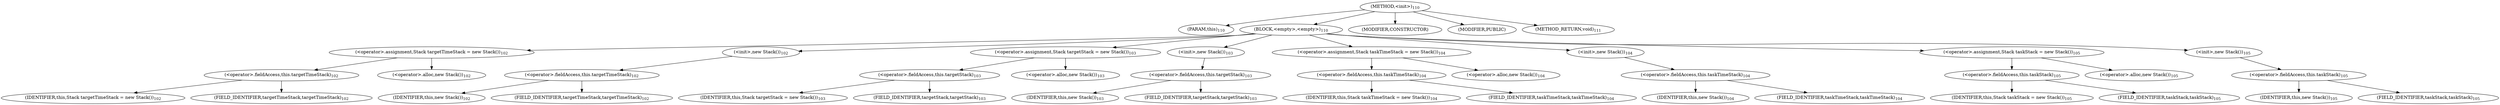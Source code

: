 digraph "&lt;init&gt;" {  
"99" [label = <(METHOD,&lt;init&gt;)<SUB>110</SUB>> ]
"100" [label = <(PARAM,this)<SUB>110</SUB>> ]
"101" [label = <(BLOCK,&lt;empty&gt;,&lt;empty&gt;)<SUB>110</SUB>> ]
"102" [label = <(&lt;operator&gt;.assignment,Stack targetTimeStack = new Stack())<SUB>102</SUB>> ]
"103" [label = <(&lt;operator&gt;.fieldAccess,this.targetTimeStack)<SUB>102</SUB>> ]
"104" [label = <(IDENTIFIER,this,Stack targetTimeStack = new Stack())<SUB>102</SUB>> ]
"105" [label = <(FIELD_IDENTIFIER,targetTimeStack,targetTimeStack)<SUB>102</SUB>> ]
"106" [label = <(&lt;operator&gt;.alloc,new Stack())<SUB>102</SUB>> ]
"107" [label = <(&lt;init&gt;,new Stack())<SUB>102</SUB>> ]
"108" [label = <(&lt;operator&gt;.fieldAccess,this.targetTimeStack)<SUB>102</SUB>> ]
"109" [label = <(IDENTIFIER,this,new Stack())<SUB>102</SUB>> ]
"110" [label = <(FIELD_IDENTIFIER,targetTimeStack,targetTimeStack)<SUB>102</SUB>> ]
"111" [label = <(&lt;operator&gt;.assignment,Stack targetStack = new Stack())<SUB>103</SUB>> ]
"112" [label = <(&lt;operator&gt;.fieldAccess,this.targetStack)<SUB>103</SUB>> ]
"113" [label = <(IDENTIFIER,this,Stack targetStack = new Stack())<SUB>103</SUB>> ]
"114" [label = <(FIELD_IDENTIFIER,targetStack,targetStack)<SUB>103</SUB>> ]
"115" [label = <(&lt;operator&gt;.alloc,new Stack())<SUB>103</SUB>> ]
"116" [label = <(&lt;init&gt;,new Stack())<SUB>103</SUB>> ]
"117" [label = <(&lt;operator&gt;.fieldAccess,this.targetStack)<SUB>103</SUB>> ]
"118" [label = <(IDENTIFIER,this,new Stack())<SUB>103</SUB>> ]
"119" [label = <(FIELD_IDENTIFIER,targetStack,targetStack)<SUB>103</SUB>> ]
"120" [label = <(&lt;operator&gt;.assignment,Stack taskTimeStack = new Stack())<SUB>104</SUB>> ]
"121" [label = <(&lt;operator&gt;.fieldAccess,this.taskTimeStack)<SUB>104</SUB>> ]
"122" [label = <(IDENTIFIER,this,Stack taskTimeStack = new Stack())<SUB>104</SUB>> ]
"123" [label = <(FIELD_IDENTIFIER,taskTimeStack,taskTimeStack)<SUB>104</SUB>> ]
"124" [label = <(&lt;operator&gt;.alloc,new Stack())<SUB>104</SUB>> ]
"125" [label = <(&lt;init&gt;,new Stack())<SUB>104</SUB>> ]
"126" [label = <(&lt;operator&gt;.fieldAccess,this.taskTimeStack)<SUB>104</SUB>> ]
"127" [label = <(IDENTIFIER,this,new Stack())<SUB>104</SUB>> ]
"128" [label = <(FIELD_IDENTIFIER,taskTimeStack,taskTimeStack)<SUB>104</SUB>> ]
"129" [label = <(&lt;operator&gt;.assignment,Stack taskStack = new Stack())<SUB>105</SUB>> ]
"130" [label = <(&lt;operator&gt;.fieldAccess,this.taskStack)<SUB>105</SUB>> ]
"131" [label = <(IDENTIFIER,this,Stack taskStack = new Stack())<SUB>105</SUB>> ]
"132" [label = <(FIELD_IDENTIFIER,taskStack,taskStack)<SUB>105</SUB>> ]
"133" [label = <(&lt;operator&gt;.alloc,new Stack())<SUB>105</SUB>> ]
"134" [label = <(&lt;init&gt;,new Stack())<SUB>105</SUB>> ]
"135" [label = <(&lt;operator&gt;.fieldAccess,this.taskStack)<SUB>105</SUB>> ]
"136" [label = <(IDENTIFIER,this,new Stack())<SUB>105</SUB>> ]
"137" [label = <(FIELD_IDENTIFIER,taskStack,taskStack)<SUB>105</SUB>> ]
"138" [label = <(MODIFIER,CONSTRUCTOR)> ]
"139" [label = <(MODIFIER,PUBLIC)> ]
"140" [label = <(METHOD_RETURN,void)<SUB>111</SUB>> ]
  "99" -> "100" 
  "99" -> "101" 
  "99" -> "138" 
  "99" -> "139" 
  "99" -> "140" 
  "101" -> "102" 
  "101" -> "107" 
  "101" -> "111" 
  "101" -> "116" 
  "101" -> "120" 
  "101" -> "125" 
  "101" -> "129" 
  "101" -> "134" 
  "102" -> "103" 
  "102" -> "106" 
  "103" -> "104" 
  "103" -> "105" 
  "107" -> "108" 
  "108" -> "109" 
  "108" -> "110" 
  "111" -> "112" 
  "111" -> "115" 
  "112" -> "113" 
  "112" -> "114" 
  "116" -> "117" 
  "117" -> "118" 
  "117" -> "119" 
  "120" -> "121" 
  "120" -> "124" 
  "121" -> "122" 
  "121" -> "123" 
  "125" -> "126" 
  "126" -> "127" 
  "126" -> "128" 
  "129" -> "130" 
  "129" -> "133" 
  "130" -> "131" 
  "130" -> "132" 
  "134" -> "135" 
  "135" -> "136" 
  "135" -> "137" 
}
